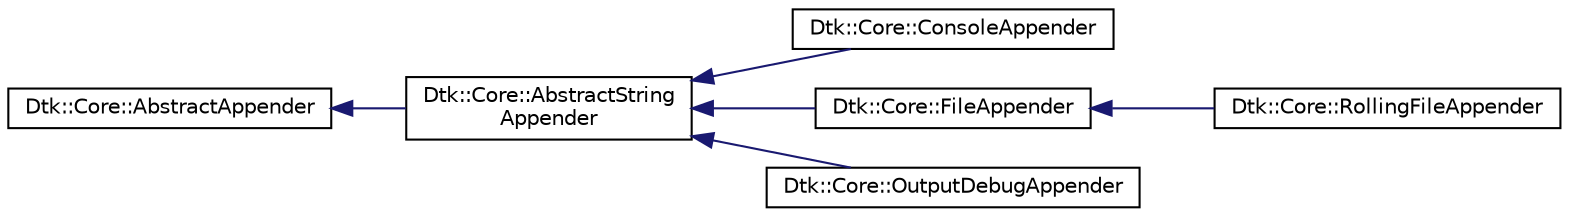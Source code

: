 digraph "类继承关系图"
{
  edge [fontname="Helvetica",fontsize="10",labelfontname="Helvetica",labelfontsize="10"];
  node [fontname="Helvetica",fontsize="10",shape=record];
  rankdir="LR";
  Node0 [label="Dtk::Core::AbstractAppender",height=0.2,width=0.4,color="black", fillcolor="white", style="filled",URL="$class_dtk_1_1_core_1_1_abstract_appender.html",tooltip="The AbstractAppender class provides an abstract base class for writing a log entries. "];
  Node0 -> Node1 [dir="back",color="midnightblue",fontsize="10",style="solid",fontname="Helvetica"];
  Node1 [label="Dtk::Core::AbstractString\lAppender",height=0.2,width=0.4,color="black", fillcolor="white", style="filled",URL="$class_dtk_1_1_core_1_1_abstract_string_appender.html",tooltip="The AbstractStringAppender class provides a convenient base for appenders working with plain text for..."];
  Node1 -> Node2 [dir="back",color="midnightblue",fontsize="10",style="solid",fontname="Helvetica"];
  Node2 [label="Dtk::Core::ConsoleAppender",height=0.2,width=0.4,color="black", fillcolor="white", style="filled",URL="$class_dtk_1_1_core_1_1_console_appender.html",tooltip="ConsoleAppender is the simple appender that writes the log records to the std::cerr output stream..."];
  Node1 -> Node3 [dir="back",color="midnightblue",fontsize="10",style="solid",fontname="Helvetica"];
  Node3 [label="Dtk::Core::FileAppender",height=0.2,width=0.4,color="black", fillcolor="white", style="filled",URL="$class_dtk_1_1_core_1_1_file_appender.html",tooltip="Simple appender that writes the log records to the plain text file. "];
  Node3 -> Node4 [dir="back",color="midnightblue",fontsize="10",style="solid",fontname="Helvetica"];
  Node4 [label="Dtk::Core::RollingFileAppender",height=0.2,width=0.4,color="black", fillcolor="white", style="filled",URL="$class_dtk_1_1_core_1_1_rolling_file_appender.html",tooltip="The RollingFileAppender class extends FileAppender so that the underlying file is rolled over at a us..."];
  Node1 -> Node5 [dir="back",color="midnightblue",fontsize="10",style="solid",fontname="Helvetica"];
  Node5 [label="Dtk::Core::OutputDebugAppender",height=0.2,width=0.4,color="black", fillcolor="white", style="filled",URL="$class_dtk_1_1_core_1_1_output_debug_appender.html",tooltip="Appender that writes the log records to the Microsoft Debug Log "];
}
